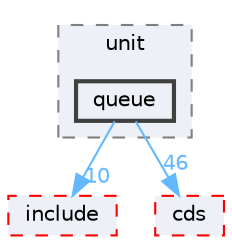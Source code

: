 digraph "external/libcds/test/unit/queue"
{
 // LATEX_PDF_SIZE
  bgcolor="transparent";
  edge [fontname=Helvetica,fontsize=10,labelfontname=Helvetica,labelfontsize=10];
  node [fontname=Helvetica,fontsize=10,shape=box,height=0.2,width=0.4];
  compound=true
  subgraph clusterdir_5af95ab9c8988ee69eb5a91a91a55ab9 {
    graph [ bgcolor="#edf0f7", pencolor="grey50", label="unit", fontname=Helvetica,fontsize=10 style="filled,dashed", URL="dir_5af95ab9c8988ee69eb5a91a91a55ab9.html",tooltip=""]
  dir_202a5b5b3f5406967212cafe570cd92c [label="queue", fillcolor="#edf0f7", color="grey25", style="filled,bold", URL="dir_202a5b5b3f5406967212cafe570cd92c.html",tooltip=""];
  }
  dir_e8e86015120c09f6a7f42026ab4ce0a2 [label="include", fillcolor="#edf0f7", color="red", style="filled,dashed", URL="dir_e8e86015120c09f6a7f42026ab4ce0a2.html",tooltip=""];
  dir_fcf032bbf40cb4a20f944ac15896063c [label="cds", fillcolor="#edf0f7", color="red", style="filled,dashed", URL="dir_fcf032bbf40cb4a20f944ac15896063c.html",tooltip=""];
  dir_202a5b5b3f5406967212cafe570cd92c->dir_e8e86015120c09f6a7f42026ab4ce0a2 [headlabel="10", labeldistance=1.5 headhref="dir_000595_000382.html" href="dir_000595_000382.html" color="steelblue1" fontcolor="steelblue1"];
  dir_202a5b5b3f5406967212cafe570cd92c->dir_fcf032bbf40cb4a20f944ac15896063c [headlabel="46", labeldistance=1.5 headhref="dir_000595_000111.html" href="dir_000595_000111.html" color="steelblue1" fontcolor="steelblue1"];
}
